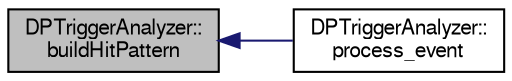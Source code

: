 digraph "DPTriggerAnalyzer::buildHitPattern"
{
  bgcolor="transparent";
  edge [fontname="FreeSans",fontsize="10",labelfontname="FreeSans",labelfontsize="10"];
  node [fontname="FreeSans",fontsize="10",shape=record];
  rankdir="LR";
  Node1 [label="DPTriggerAnalyzer::\lbuildHitPattern",height=0.2,width=0.4,color="black", fillcolor="grey75", style="filled" fontcolor="black"];
  Node1 -> Node2 [dir="back",color="midnightblue",fontsize="10",style="solid",fontname="FreeSans"];
  Node2 [label="DPTriggerAnalyzer::\lprocess_event",height=0.2,width=0.4,color="black",URL="$d8/dda/classDPTriggerAnalyzer.html#af71bdac68acca94700335d0e3be50250",tooltip="event processing "];
}
